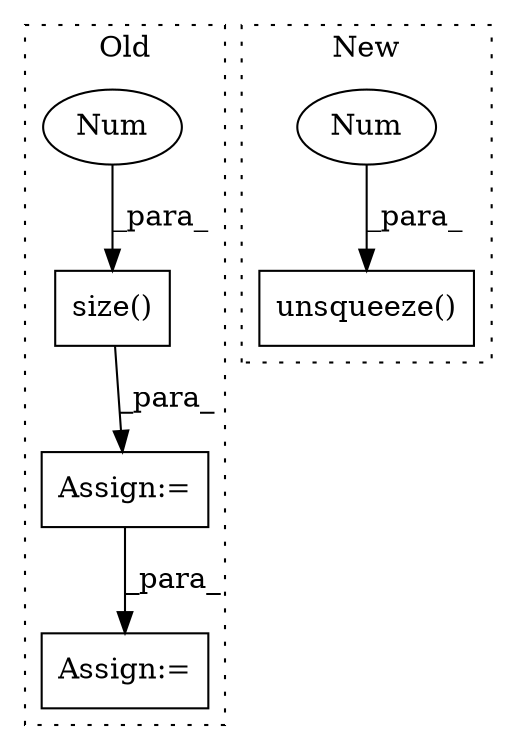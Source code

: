 digraph G {
subgraph cluster0 {
1 [label="size()" a="75" s="2061,2079" l="17,1" shape="box"];
4 [label="Assign:=" a="68" s="2058" l="3" shape="box"];
5 [label="Num" a="76" s="2078" l="1" shape="ellipse"];
6 [label="Assign:=" a="68" s="3018" l="3" shape="box"];
label = "Old";
style="dotted";
}
subgraph cluster1 {
2 [label="unsqueeze()" a="75" s="2760,2792" l="31,1" shape="box"];
3 [label="Num" a="76" s="2791" l="1" shape="ellipse"];
label = "New";
style="dotted";
}
1 -> 4 [label="_para_"];
3 -> 2 [label="_para_"];
4 -> 6 [label="_para_"];
5 -> 1 [label="_para_"];
}